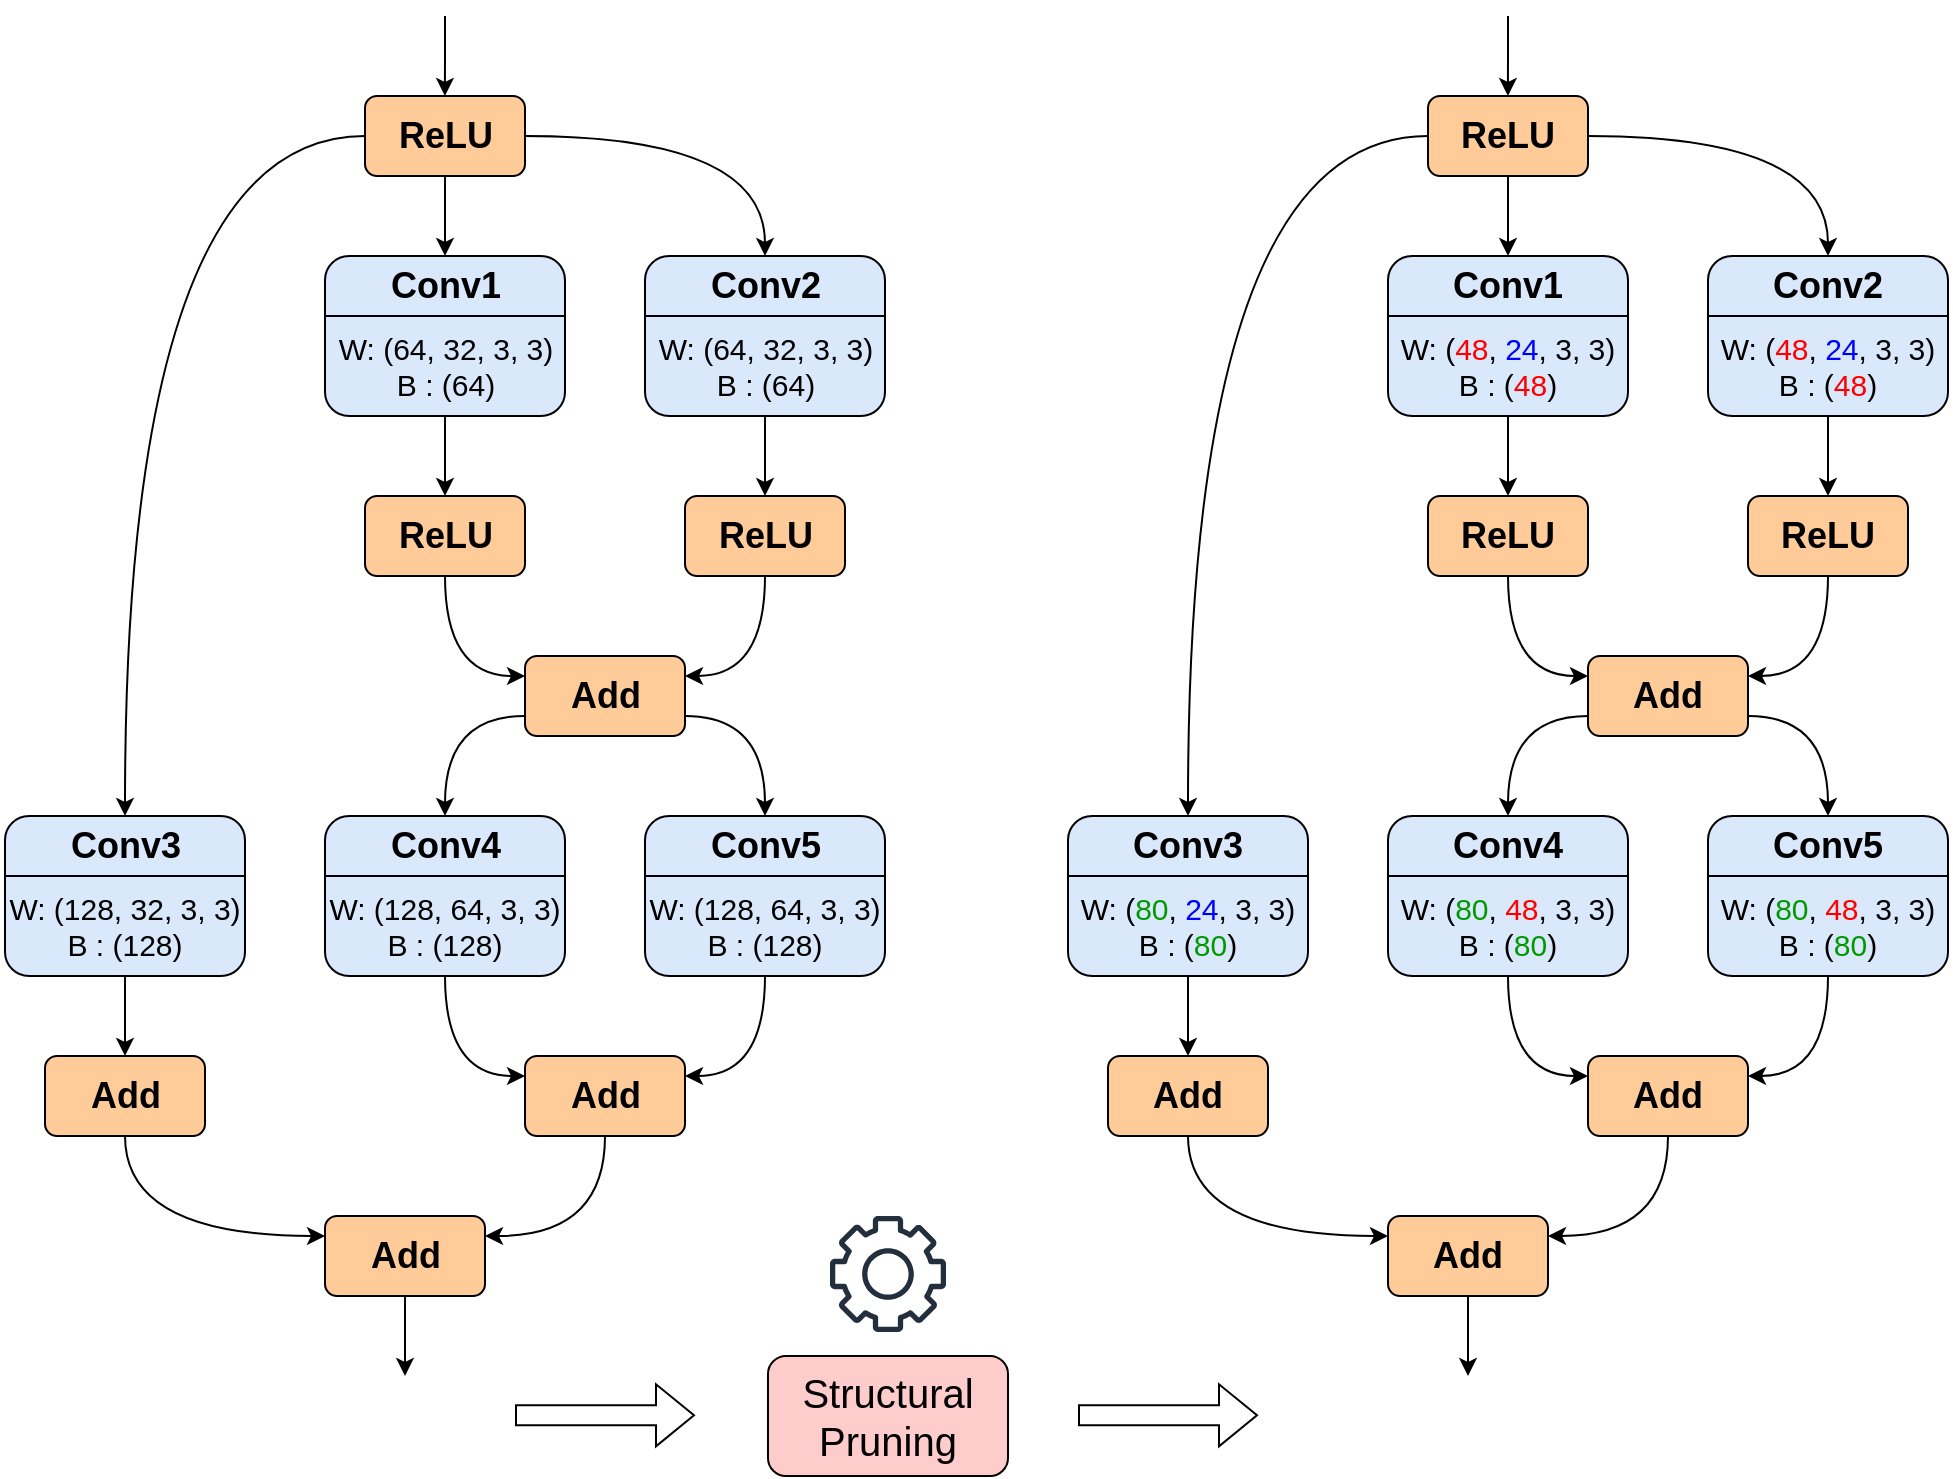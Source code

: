 <mxfile version="26.1.1">
  <diagram name="Trang-1" id="q7D1C00wIaDFVtjJNffa">
    <mxGraphModel dx="1489" dy="807" grid="1" gridSize="10" guides="1" tooltips="1" connect="1" arrows="1" fold="1" page="1" pageScale="1" pageWidth="850" pageHeight="1100" math="0" shadow="0">
      <root>
        <mxCell id="0" />
        <mxCell id="1" parent="0" />
        <mxCell id="fik9IuDUR1Fv5bedAydr-26" style="edgeStyle=orthogonalEdgeStyle;rounded=0;orthogonalLoop=1;jettySize=auto;html=1;" edge="1" parent="1" source="fik9IuDUR1Fv5bedAydr-1" target="fik9IuDUR1Fv5bedAydr-2">
          <mxGeometry relative="1" as="geometry" />
        </mxCell>
        <mxCell id="fik9IuDUR1Fv5bedAydr-27" style="edgeStyle=orthogonalEdgeStyle;rounded=0;orthogonalLoop=1;jettySize=auto;html=1;curved=1;" edge="1" parent="1" source="fik9IuDUR1Fv5bedAydr-1" target="fik9IuDUR1Fv5bedAydr-23">
          <mxGeometry relative="1" as="geometry" />
        </mxCell>
        <mxCell id="fik9IuDUR1Fv5bedAydr-62" style="edgeStyle=orthogonalEdgeStyle;rounded=0;orthogonalLoop=1;jettySize=auto;html=1;exitX=0;exitY=0.5;exitDx=0;exitDy=0;entryX=0.5;entryY=0;entryDx=0;entryDy=0;curved=1;" edge="1" parent="1" source="fik9IuDUR1Fv5bedAydr-1" target="fik9IuDUR1Fv5bedAydr-59">
          <mxGeometry relative="1" as="geometry" />
        </mxCell>
        <mxCell id="fik9IuDUR1Fv5bedAydr-1" value="&lt;b&gt;&lt;font style=&quot;font-size: 18px;&quot;&gt;ReLU&lt;/font&gt;&lt;/b&gt;" style="rounded=1;whiteSpace=wrap;html=1;fillColor=#ffcc99;strokeColor=default;" vertex="1" parent="1">
          <mxGeometry x="408.5" y="520" width="80" height="40" as="geometry" />
        </mxCell>
        <mxCell id="fik9IuDUR1Fv5bedAydr-42" style="edgeStyle=orthogonalEdgeStyle;rounded=0;orthogonalLoop=1;jettySize=auto;html=1;entryX=0.5;entryY=0;entryDx=0;entryDy=0;" edge="1" parent="1" source="fik9IuDUR1Fv5bedAydr-2" target="fik9IuDUR1Fv5bedAydr-38">
          <mxGeometry relative="1" as="geometry" />
        </mxCell>
        <mxCell id="fik9IuDUR1Fv5bedAydr-2" value="&lt;font style=&quot;font-size: 18px;&quot;&gt;&lt;b&gt;Conv1&lt;/b&gt;&lt;/font&gt;" style="rounded=1;whiteSpace=wrap;html=1;labelPosition=center;verticalLabelPosition=middle;align=center;verticalAlign=top;spacing=0;fillColor=#dae8fc;strokeColor=default;" vertex="1" parent="1">
          <mxGeometry x="388.5" y="600" width="120" height="80" as="geometry" />
        </mxCell>
        <mxCell id="fik9IuDUR1Fv5bedAydr-21" value="" style="endArrow=none;html=1;rounded=0;exitX=0;exitY=0.25;exitDx=0;exitDy=0;entryX=1;entryY=0.25;entryDx=0;entryDy=0;" edge="1" parent="1">
          <mxGeometry width="50" height="50" relative="1" as="geometry">
            <mxPoint x="388.5" y="630" as="sourcePoint" />
            <mxPoint x="508.5" y="630" as="targetPoint" />
          </mxGeometry>
        </mxCell>
        <mxCell id="fik9IuDUR1Fv5bedAydr-22" value="&lt;font&gt;W: (64, 32, 3, 3)&lt;/font&gt;&lt;div&gt;&lt;font&gt;B : (64)&lt;/font&gt;&lt;/div&gt;" style="text;html=1;align=center;verticalAlign=middle;whiteSpace=wrap;rounded=0;fontSize=15;" vertex="1" parent="1">
          <mxGeometry x="393.5" y="640" width="110" height="30" as="geometry" />
        </mxCell>
        <mxCell id="fik9IuDUR1Fv5bedAydr-41" style="edgeStyle=orthogonalEdgeStyle;rounded=0;orthogonalLoop=1;jettySize=auto;html=1;entryX=0.5;entryY=0;entryDx=0;entryDy=0;" edge="1" parent="1" source="fik9IuDUR1Fv5bedAydr-23" target="fik9IuDUR1Fv5bedAydr-40">
          <mxGeometry relative="1" as="geometry" />
        </mxCell>
        <mxCell id="fik9IuDUR1Fv5bedAydr-23" value="&lt;font style=&quot;font-size: 18px;&quot;&gt;&lt;b&gt;Conv2&lt;/b&gt;&lt;/font&gt;" style="rounded=1;whiteSpace=wrap;html=1;labelPosition=center;verticalLabelPosition=middle;align=center;verticalAlign=top;spacing=0;fillColor=#dae8fc;strokeColor=default;" vertex="1" parent="1">
          <mxGeometry x="548.5" y="600" width="120" height="80" as="geometry" />
        </mxCell>
        <mxCell id="fik9IuDUR1Fv5bedAydr-24" value="" style="endArrow=none;html=1;rounded=0;exitX=0;exitY=0.25;exitDx=0;exitDy=0;entryX=1;entryY=0.25;entryDx=0;entryDy=0;" edge="1" parent="1">
          <mxGeometry width="50" height="50" relative="1" as="geometry">
            <mxPoint x="548.5" y="630" as="sourcePoint" />
            <mxPoint x="668.5" y="630" as="targetPoint" />
          </mxGeometry>
        </mxCell>
        <mxCell id="fik9IuDUR1Fv5bedAydr-25" value="&lt;font&gt;W: (64, 32, 3, 3)&lt;/font&gt;&lt;div&gt;&lt;font&gt;B : (64)&lt;/font&gt;&lt;/div&gt;" style="text;html=1;align=center;verticalAlign=middle;whiteSpace=wrap;rounded=0;fontSize=15;" vertex="1" parent="1">
          <mxGeometry x="553.5" y="640" width="110" height="30" as="geometry" />
        </mxCell>
        <mxCell id="fik9IuDUR1Fv5bedAydr-65" style="edgeStyle=orthogonalEdgeStyle;rounded=0;orthogonalLoop=1;jettySize=auto;html=1;entryX=0;entryY=0.25;entryDx=0;entryDy=0;curved=1;" edge="1" parent="1" source="fik9IuDUR1Fv5bedAydr-28" target="fik9IuDUR1Fv5bedAydr-63">
          <mxGeometry relative="1" as="geometry" />
        </mxCell>
        <mxCell id="fik9IuDUR1Fv5bedAydr-28" value="&lt;font style=&quot;font-size: 18px;&quot;&gt;&lt;b&gt;Conv4&lt;/b&gt;&lt;/font&gt;" style="rounded=1;whiteSpace=wrap;html=1;labelPosition=center;verticalLabelPosition=middle;align=center;verticalAlign=top;spacing=0;fillColor=#dae8fc;strokeColor=default;" vertex="1" parent="1">
          <mxGeometry x="388.5" y="880" width="120" height="80" as="geometry" />
        </mxCell>
        <mxCell id="fik9IuDUR1Fv5bedAydr-29" value="" style="endArrow=none;html=1;rounded=0;exitX=0;exitY=0.25;exitDx=0;exitDy=0;entryX=1;entryY=0.25;entryDx=0;entryDy=0;" edge="1" parent="1">
          <mxGeometry width="50" height="50" relative="1" as="geometry">
            <mxPoint x="388.5" y="910" as="sourcePoint" />
            <mxPoint x="508.5" y="910" as="targetPoint" />
          </mxGeometry>
        </mxCell>
        <mxCell id="fik9IuDUR1Fv5bedAydr-30" value="&lt;font&gt;W: (128, 64, 3, 3)&lt;/font&gt;&lt;div&gt;&lt;font&gt;B : (128)&lt;/font&gt;&lt;/div&gt;" style="text;html=1;align=center;verticalAlign=middle;whiteSpace=wrap;rounded=0;fontSize=15;" vertex="1" parent="1">
          <mxGeometry x="386" y="920" width="125" height="30" as="geometry" />
        </mxCell>
        <mxCell id="fik9IuDUR1Fv5bedAydr-64" style="edgeStyle=orthogonalEdgeStyle;rounded=0;orthogonalLoop=1;jettySize=auto;html=1;exitX=0.5;exitY=1;exitDx=0;exitDy=0;entryX=1;entryY=0.25;entryDx=0;entryDy=0;curved=1;" edge="1" parent="1" source="fik9IuDUR1Fv5bedAydr-31" target="fik9IuDUR1Fv5bedAydr-63">
          <mxGeometry relative="1" as="geometry" />
        </mxCell>
        <mxCell id="fik9IuDUR1Fv5bedAydr-31" value="&lt;font style=&quot;font-size: 18px;&quot;&gt;&lt;b&gt;Conv5&lt;/b&gt;&lt;/font&gt;" style="rounded=1;whiteSpace=wrap;html=1;labelPosition=center;verticalLabelPosition=middle;align=center;verticalAlign=top;spacing=0;fillColor=#dae8fc;strokeColor=default;" vertex="1" parent="1">
          <mxGeometry x="548.5" y="880" width="120" height="80" as="geometry" />
        </mxCell>
        <mxCell id="fik9IuDUR1Fv5bedAydr-32" value="" style="endArrow=none;html=1;rounded=0;exitX=0;exitY=0.25;exitDx=0;exitDy=0;entryX=1;entryY=0.25;entryDx=0;entryDy=0;" edge="1" parent="1">
          <mxGeometry width="50" height="50" relative="1" as="geometry">
            <mxPoint x="548.5" y="910" as="sourcePoint" />
            <mxPoint x="668.5" y="910" as="targetPoint" />
          </mxGeometry>
        </mxCell>
        <mxCell id="fik9IuDUR1Fv5bedAydr-33" value="&lt;font&gt;W: (128, 64, 3, 3)&lt;/font&gt;&lt;div&gt;&lt;font&gt;B : (128)&lt;/font&gt;&lt;/div&gt;" style="text;html=1;align=center;verticalAlign=middle;whiteSpace=wrap;rounded=0;fontSize=15;" vertex="1" parent="1">
          <mxGeometry x="546" y="920" width="125" height="30" as="geometry" />
        </mxCell>
        <mxCell id="fik9IuDUR1Fv5bedAydr-53" style="rounded=0;orthogonalLoop=1;jettySize=auto;html=1;entryX=0;entryY=0.25;entryDx=0;entryDy=0;edgeStyle=orthogonalEdgeStyle;curved=1;" edge="1" parent="1" source="fik9IuDUR1Fv5bedAydr-38" target="fik9IuDUR1Fv5bedAydr-43">
          <mxGeometry relative="1" as="geometry">
            <Array as="points">
              <mxPoint x="448.5" y="810" />
            </Array>
          </mxGeometry>
        </mxCell>
        <mxCell id="fik9IuDUR1Fv5bedAydr-38" value="&lt;b&gt;&lt;font style=&quot;font-size: 18px;&quot;&gt;ReLU&lt;/font&gt;&lt;/b&gt;" style="rounded=1;whiteSpace=wrap;html=1;fillColor=#ffcc99;strokeColor=default;" vertex="1" parent="1">
          <mxGeometry x="408.5" y="720" width="80" height="40" as="geometry" />
        </mxCell>
        <mxCell id="fik9IuDUR1Fv5bedAydr-54" style="edgeStyle=orthogonalEdgeStyle;rounded=0;orthogonalLoop=1;jettySize=auto;html=1;entryX=1;entryY=0.25;entryDx=0;entryDy=0;curved=1;" edge="1" parent="1" source="fik9IuDUR1Fv5bedAydr-40" target="fik9IuDUR1Fv5bedAydr-43">
          <mxGeometry relative="1" as="geometry">
            <Array as="points">
              <mxPoint x="608.5" y="810" />
            </Array>
          </mxGeometry>
        </mxCell>
        <mxCell id="fik9IuDUR1Fv5bedAydr-40" value="&lt;b&gt;&lt;font style=&quot;font-size: 18px;&quot;&gt;ReLU&lt;/font&gt;&lt;/b&gt;" style="rounded=1;whiteSpace=wrap;html=1;fillColor=#ffcc99;strokeColor=default;" vertex="1" parent="1">
          <mxGeometry x="568.5" y="720" width="80" height="40" as="geometry" />
        </mxCell>
        <mxCell id="fik9IuDUR1Fv5bedAydr-51" style="edgeStyle=orthogonalEdgeStyle;rounded=0;orthogonalLoop=1;jettySize=auto;html=1;exitX=1;exitY=0.75;exitDx=0;exitDy=0;entryX=0.5;entryY=0;entryDx=0;entryDy=0;curved=1;" edge="1" parent="1" source="fik9IuDUR1Fv5bedAydr-43" target="fik9IuDUR1Fv5bedAydr-31">
          <mxGeometry relative="1" as="geometry" />
        </mxCell>
        <mxCell id="fik9IuDUR1Fv5bedAydr-52" style="edgeStyle=orthogonalEdgeStyle;rounded=0;orthogonalLoop=1;jettySize=auto;html=1;exitX=0;exitY=0.75;exitDx=0;exitDy=0;entryX=0.5;entryY=0;entryDx=0;entryDy=0;curved=1;" edge="1" parent="1" source="fik9IuDUR1Fv5bedAydr-43" target="fik9IuDUR1Fv5bedAydr-28">
          <mxGeometry relative="1" as="geometry" />
        </mxCell>
        <mxCell id="fik9IuDUR1Fv5bedAydr-43" value="&lt;b&gt;&lt;font style=&quot;font-size: 18px;&quot;&gt;Add&lt;/font&gt;&lt;/b&gt;" style="rounded=1;whiteSpace=wrap;html=1;fillColor=#ffcc99;strokeColor=default;" vertex="1" parent="1">
          <mxGeometry x="488.5" y="800" width="80" height="40" as="geometry" />
        </mxCell>
        <mxCell id="fik9IuDUR1Fv5bedAydr-70" style="edgeStyle=orthogonalEdgeStyle;rounded=0;orthogonalLoop=1;jettySize=auto;html=1;exitX=0.5;exitY=1;exitDx=0;exitDy=0;entryX=0;entryY=0.25;entryDx=0;entryDy=0;curved=1;" edge="1" parent="1" source="fik9IuDUR1Fv5bedAydr-72" target="fik9IuDUR1Fv5bedAydr-66">
          <mxGeometry relative="1" as="geometry" />
        </mxCell>
        <mxCell id="fik9IuDUR1Fv5bedAydr-73" style="edgeStyle=orthogonalEdgeStyle;rounded=0;orthogonalLoop=1;jettySize=auto;html=1;entryX=0.5;entryY=0;entryDx=0;entryDy=0;" edge="1" parent="1" source="fik9IuDUR1Fv5bedAydr-59" target="fik9IuDUR1Fv5bedAydr-72">
          <mxGeometry relative="1" as="geometry" />
        </mxCell>
        <mxCell id="fik9IuDUR1Fv5bedAydr-59" value="&lt;font style=&quot;font-size: 18px;&quot;&gt;&lt;b&gt;Conv3&lt;/b&gt;&lt;/font&gt;" style="rounded=1;whiteSpace=wrap;html=1;labelPosition=center;verticalLabelPosition=middle;align=center;verticalAlign=top;spacing=0;fillColor=#dae8fc;strokeColor=default;" vertex="1" parent="1">
          <mxGeometry x="228.5" y="880" width="120" height="80" as="geometry" />
        </mxCell>
        <mxCell id="fik9IuDUR1Fv5bedAydr-60" value="" style="endArrow=none;html=1;rounded=0;exitX=0;exitY=0.25;exitDx=0;exitDy=0;entryX=1;entryY=0.25;entryDx=0;entryDy=0;" edge="1" parent="1">
          <mxGeometry width="50" height="50" relative="1" as="geometry">
            <mxPoint x="228.5" y="910" as="sourcePoint" />
            <mxPoint x="348.5" y="910" as="targetPoint" />
          </mxGeometry>
        </mxCell>
        <mxCell id="fik9IuDUR1Fv5bedAydr-61" value="&lt;font&gt;W: (128, 32, 3, 3)&lt;/font&gt;&lt;div&gt;&lt;font&gt;B : (128)&lt;/font&gt;&lt;/div&gt;" style="text;html=1;align=center;verticalAlign=middle;whiteSpace=wrap;rounded=0;fontSize=15;" vertex="1" parent="1">
          <mxGeometry x="226" y="920" width="125" height="30" as="geometry" />
        </mxCell>
        <mxCell id="fik9IuDUR1Fv5bedAydr-67" style="edgeStyle=orthogonalEdgeStyle;rounded=0;orthogonalLoop=1;jettySize=auto;html=1;entryX=1;entryY=0.25;entryDx=0;entryDy=0;curved=1;exitX=0.5;exitY=1;exitDx=0;exitDy=0;" edge="1" parent="1" source="fik9IuDUR1Fv5bedAydr-63" target="fik9IuDUR1Fv5bedAydr-66">
          <mxGeometry relative="1" as="geometry" />
        </mxCell>
        <mxCell id="fik9IuDUR1Fv5bedAydr-63" value="&lt;b&gt;&lt;font style=&quot;font-size: 18px;&quot;&gt;Add&lt;/font&gt;&lt;/b&gt;" style="rounded=1;whiteSpace=wrap;html=1;fillColor=#ffcc99;strokeColor=default;" vertex="1" parent="1">
          <mxGeometry x="488.5" y="1000" width="80" height="40" as="geometry" />
        </mxCell>
        <mxCell id="fik9IuDUR1Fv5bedAydr-71" style="edgeStyle=orthogonalEdgeStyle;rounded=0;orthogonalLoop=1;jettySize=auto;html=1;" edge="1" parent="1" source="fik9IuDUR1Fv5bedAydr-66">
          <mxGeometry relative="1" as="geometry">
            <mxPoint x="428.5" y="1160" as="targetPoint" />
          </mxGeometry>
        </mxCell>
        <mxCell id="fik9IuDUR1Fv5bedAydr-66" value="&lt;b&gt;&lt;font style=&quot;font-size: 18px;&quot;&gt;Add&lt;/font&gt;&lt;/b&gt;" style="rounded=1;whiteSpace=wrap;html=1;fillColor=#ffcc99;strokeColor=default;" vertex="1" parent="1">
          <mxGeometry x="388.5" y="1080" width="80" height="40" as="geometry" />
        </mxCell>
        <mxCell id="fik9IuDUR1Fv5bedAydr-68" style="edgeStyle=orthogonalEdgeStyle;rounded=0;orthogonalLoop=1;jettySize=auto;html=1;" edge="1" parent="1">
          <mxGeometry relative="1" as="geometry">
            <mxPoint x="448.5" y="480" as="sourcePoint" />
            <mxPoint x="448.45" y="520" as="targetPoint" />
            <Array as="points">
              <mxPoint x="448.45" y="500" />
            </Array>
          </mxGeometry>
        </mxCell>
        <mxCell id="fik9IuDUR1Fv5bedAydr-72" value="&lt;b&gt;&lt;font style=&quot;font-size: 18px;&quot;&gt;Add&lt;/font&gt;&lt;/b&gt;" style="rounded=1;whiteSpace=wrap;html=1;fillColor=#ffcc99;strokeColor=default;" vertex="1" parent="1">
          <mxGeometry x="248.5" y="1000" width="80" height="40" as="geometry" />
        </mxCell>
        <mxCell id="fik9IuDUR1Fv5bedAydr-74" style="edgeStyle=orthogonalEdgeStyle;rounded=0;orthogonalLoop=1;jettySize=auto;html=1;" edge="1" parent="1" source="fik9IuDUR1Fv5bedAydr-77" target="fik9IuDUR1Fv5bedAydr-79">
          <mxGeometry relative="1" as="geometry" />
        </mxCell>
        <mxCell id="fik9IuDUR1Fv5bedAydr-75" style="edgeStyle=orthogonalEdgeStyle;rounded=0;orthogonalLoop=1;jettySize=auto;html=1;curved=1;" edge="1" parent="1" source="fik9IuDUR1Fv5bedAydr-77" target="fik9IuDUR1Fv5bedAydr-83">
          <mxGeometry relative="1" as="geometry" />
        </mxCell>
        <mxCell id="fik9IuDUR1Fv5bedAydr-76" style="edgeStyle=orthogonalEdgeStyle;rounded=0;orthogonalLoop=1;jettySize=auto;html=1;exitX=0;exitY=0.5;exitDx=0;exitDy=0;entryX=0.5;entryY=0;entryDx=0;entryDy=0;curved=1;" edge="1" parent="1" source="fik9IuDUR1Fv5bedAydr-77" target="fik9IuDUR1Fv5bedAydr-103">
          <mxGeometry relative="1" as="geometry" />
        </mxCell>
        <mxCell id="fik9IuDUR1Fv5bedAydr-77" value="&lt;b&gt;&lt;font style=&quot;font-size: 18px;&quot;&gt;ReLU&lt;/font&gt;&lt;/b&gt;" style="rounded=1;whiteSpace=wrap;html=1;fillColor=#ffcc99;strokeColor=default;" vertex="1" parent="1">
          <mxGeometry x="940" y="520" width="80" height="40" as="geometry" />
        </mxCell>
        <mxCell id="fik9IuDUR1Fv5bedAydr-78" style="edgeStyle=orthogonalEdgeStyle;rounded=0;orthogonalLoop=1;jettySize=auto;html=1;entryX=0.5;entryY=0;entryDx=0;entryDy=0;" edge="1" parent="1" source="fik9IuDUR1Fv5bedAydr-79" target="fik9IuDUR1Fv5bedAydr-95">
          <mxGeometry relative="1" as="geometry" />
        </mxCell>
        <mxCell id="fik9IuDUR1Fv5bedAydr-79" value="&lt;font style=&quot;font-size: 18px;&quot;&gt;&lt;b&gt;Conv1&lt;/b&gt;&lt;/font&gt;" style="rounded=1;whiteSpace=wrap;html=1;labelPosition=center;verticalLabelPosition=middle;align=center;verticalAlign=top;spacing=0;fillColor=#dae8fc;strokeColor=default;" vertex="1" parent="1">
          <mxGeometry x="920" y="600" width="120" height="80" as="geometry" />
        </mxCell>
        <mxCell id="fik9IuDUR1Fv5bedAydr-80" value="" style="endArrow=none;html=1;rounded=0;exitX=0;exitY=0.25;exitDx=0;exitDy=0;entryX=1;entryY=0.25;entryDx=0;entryDy=0;" edge="1" parent="1">
          <mxGeometry width="50" height="50" relative="1" as="geometry">
            <mxPoint x="920" y="630" as="sourcePoint" />
            <mxPoint x="1040" y="630" as="targetPoint" />
          </mxGeometry>
        </mxCell>
        <mxCell id="fik9IuDUR1Fv5bedAydr-81" value="&lt;font&gt;W: (&lt;font style=&quot;color: light-dark(rgb(255, 0, 0), rgb(237, 237, 237));&quot;&gt;48&lt;/font&gt;, &lt;font style=&quot;color: light-dark(rgb(0, 0, 255), rgb(237, 237, 237));&quot;&gt;24&lt;/font&gt;, 3, 3)&lt;/font&gt;&lt;div&gt;&lt;font&gt;B : (&lt;font style=&quot;color: rgb(255, 0, 0);&quot;&gt;48&lt;/font&gt;)&lt;/font&gt;&lt;/div&gt;" style="text;html=1;align=center;verticalAlign=middle;whiteSpace=wrap;rounded=0;fontSize=15;" vertex="1" parent="1">
          <mxGeometry x="925" y="640" width="110" height="30" as="geometry" />
        </mxCell>
        <mxCell id="fik9IuDUR1Fv5bedAydr-82" style="edgeStyle=orthogonalEdgeStyle;rounded=0;orthogonalLoop=1;jettySize=auto;html=1;entryX=0.5;entryY=0;entryDx=0;entryDy=0;" edge="1" parent="1" source="fik9IuDUR1Fv5bedAydr-83" target="fik9IuDUR1Fv5bedAydr-97">
          <mxGeometry relative="1" as="geometry" />
        </mxCell>
        <mxCell id="fik9IuDUR1Fv5bedAydr-83" value="&lt;font style=&quot;font-size: 18px;&quot;&gt;&lt;b&gt;Conv2&lt;/b&gt;&lt;/font&gt;" style="rounded=1;whiteSpace=wrap;html=1;labelPosition=center;verticalLabelPosition=middle;align=center;verticalAlign=top;spacing=0;fillColor=#dae8fc;strokeColor=default;" vertex="1" parent="1">
          <mxGeometry x="1080" y="600" width="120" height="80" as="geometry" />
        </mxCell>
        <mxCell id="fik9IuDUR1Fv5bedAydr-84" value="" style="endArrow=none;html=1;rounded=0;exitX=0;exitY=0.25;exitDx=0;exitDy=0;entryX=1;entryY=0.25;entryDx=0;entryDy=0;" edge="1" parent="1">
          <mxGeometry width="50" height="50" relative="1" as="geometry">
            <mxPoint x="1080" y="630" as="sourcePoint" />
            <mxPoint x="1200" y="630" as="targetPoint" />
          </mxGeometry>
        </mxCell>
        <mxCell id="fik9IuDUR1Fv5bedAydr-85" value="&lt;font&gt;W: (&lt;font style=&quot;color: light-dark(rgb(255, 0, 0), rgb(237, 237, 237));&quot;&gt;48&lt;/font&gt;, &lt;font style=&quot;color: light-dark(rgb(0, 0, 255), rgb(237, 237, 237));&quot;&gt;24&lt;/font&gt;, 3, 3)&lt;/font&gt;&lt;div&gt;&lt;font&gt;B : (&lt;font style=&quot;color: rgb(255, 0, 0);&quot;&gt;48&lt;/font&gt;)&lt;/font&gt;&lt;/div&gt;" style="text;html=1;align=center;verticalAlign=middle;whiteSpace=wrap;rounded=0;fontSize=15;" vertex="1" parent="1">
          <mxGeometry x="1085" y="640" width="110" height="30" as="geometry" />
        </mxCell>
        <mxCell id="fik9IuDUR1Fv5bedAydr-86" style="edgeStyle=orthogonalEdgeStyle;rounded=0;orthogonalLoop=1;jettySize=auto;html=1;entryX=0;entryY=0.25;entryDx=0;entryDy=0;curved=1;" edge="1" parent="1" source="fik9IuDUR1Fv5bedAydr-87" target="fik9IuDUR1Fv5bedAydr-107">
          <mxGeometry relative="1" as="geometry" />
        </mxCell>
        <mxCell id="fik9IuDUR1Fv5bedAydr-87" value="&lt;font style=&quot;font-size: 18px;&quot;&gt;&lt;b&gt;Conv4&lt;/b&gt;&lt;/font&gt;" style="rounded=1;whiteSpace=wrap;html=1;labelPosition=center;verticalLabelPosition=middle;align=center;verticalAlign=top;spacing=0;fillColor=#dae8fc;strokeColor=default;" vertex="1" parent="1">
          <mxGeometry x="920" y="880" width="120" height="80" as="geometry" />
        </mxCell>
        <mxCell id="fik9IuDUR1Fv5bedAydr-88" value="" style="endArrow=none;html=1;rounded=0;exitX=0;exitY=0.25;exitDx=0;exitDy=0;entryX=1;entryY=0.25;entryDx=0;entryDy=0;" edge="1" parent="1">
          <mxGeometry width="50" height="50" relative="1" as="geometry">
            <mxPoint x="920" y="910" as="sourcePoint" />
            <mxPoint x="1040" y="910" as="targetPoint" />
          </mxGeometry>
        </mxCell>
        <mxCell id="fik9IuDUR1Fv5bedAydr-89" value="&lt;font style=&quot;font-size: 15px;&quot;&gt;W: (&lt;font style=&quot;color: light-dark(rgb(0, 153, 0), rgb(237, 237, 237));&quot;&gt;80&lt;/font&gt;, &lt;font style=&quot;color: rgb(255, 0, 0);&quot;&gt;48&lt;/font&gt;, 3, 3)&lt;/font&gt;&lt;div&gt;&lt;font style=&quot;font-size: 15px;&quot;&gt;B : (&lt;font style=&quot;color: rgb(0, 153, 0);&quot;&gt;80&lt;/font&gt;)&lt;/font&gt;&lt;/div&gt;" style="text;html=1;align=center;verticalAlign=middle;whiteSpace=wrap;rounded=0;fontSize=14;" vertex="1" parent="1">
          <mxGeometry x="920" y="920" width="120" height="30" as="geometry" />
        </mxCell>
        <mxCell id="fik9IuDUR1Fv5bedAydr-90" style="edgeStyle=orthogonalEdgeStyle;rounded=0;orthogonalLoop=1;jettySize=auto;html=1;exitX=0.5;exitY=1;exitDx=0;exitDy=0;entryX=1;entryY=0.25;entryDx=0;entryDy=0;curved=1;" edge="1" parent="1" source="fik9IuDUR1Fv5bedAydr-91" target="fik9IuDUR1Fv5bedAydr-107">
          <mxGeometry relative="1" as="geometry" />
        </mxCell>
        <mxCell id="fik9IuDUR1Fv5bedAydr-91" value="&lt;font style=&quot;font-size: 18px;&quot;&gt;&lt;b&gt;Conv5&lt;/b&gt;&lt;/font&gt;" style="rounded=1;whiteSpace=wrap;html=1;labelPosition=center;verticalLabelPosition=middle;align=center;verticalAlign=top;spacing=0;fillColor=#dae8fc;strokeColor=default;" vertex="1" parent="1">
          <mxGeometry x="1080" y="880" width="120" height="80" as="geometry" />
        </mxCell>
        <mxCell id="fik9IuDUR1Fv5bedAydr-92" value="" style="endArrow=none;html=1;rounded=0;exitX=0;exitY=0.25;exitDx=0;exitDy=0;entryX=1;entryY=0.25;entryDx=0;entryDy=0;" edge="1" parent="1">
          <mxGeometry width="50" height="50" relative="1" as="geometry">
            <mxPoint x="1080" y="910" as="sourcePoint" />
            <mxPoint x="1200" y="910" as="targetPoint" />
          </mxGeometry>
        </mxCell>
        <mxCell id="fik9IuDUR1Fv5bedAydr-93" value="&lt;font style=&quot;font-size: 15px;&quot;&gt;W: (&lt;font style=&quot;color: rgb(0, 153, 0);&quot;&gt;80&lt;/font&gt;, &lt;font style=&quot;color: rgb(255, 0, 0);&quot;&gt;48&lt;/font&gt;, 3, 3)&lt;/font&gt;&lt;div&gt;&lt;font style=&quot;font-size: 15px;&quot;&gt;B : (&lt;font style=&quot;color: rgb(0, 153, 0);&quot;&gt;80&lt;/font&gt;)&lt;/font&gt;&lt;/div&gt;" style="text;html=1;align=center;verticalAlign=middle;whiteSpace=wrap;rounded=0;fontSize=14;" vertex="1" parent="1">
          <mxGeometry x="1080" y="920" width="120" height="30" as="geometry" />
        </mxCell>
        <mxCell id="fik9IuDUR1Fv5bedAydr-94" style="rounded=0;orthogonalLoop=1;jettySize=auto;html=1;entryX=0;entryY=0.25;entryDx=0;entryDy=0;edgeStyle=orthogonalEdgeStyle;curved=1;" edge="1" parent="1" source="fik9IuDUR1Fv5bedAydr-95" target="fik9IuDUR1Fv5bedAydr-100">
          <mxGeometry relative="1" as="geometry">
            <Array as="points">
              <mxPoint x="980" y="810" />
            </Array>
          </mxGeometry>
        </mxCell>
        <mxCell id="fik9IuDUR1Fv5bedAydr-95" value="&lt;b&gt;&lt;font style=&quot;font-size: 18px;&quot;&gt;ReLU&lt;/font&gt;&lt;/b&gt;" style="rounded=1;whiteSpace=wrap;html=1;fillColor=#ffcc99;strokeColor=default;" vertex="1" parent="1">
          <mxGeometry x="940" y="720" width="80" height="40" as="geometry" />
        </mxCell>
        <mxCell id="fik9IuDUR1Fv5bedAydr-96" style="edgeStyle=orthogonalEdgeStyle;rounded=0;orthogonalLoop=1;jettySize=auto;html=1;entryX=1;entryY=0.25;entryDx=0;entryDy=0;curved=1;" edge="1" parent="1" source="fik9IuDUR1Fv5bedAydr-97" target="fik9IuDUR1Fv5bedAydr-100">
          <mxGeometry relative="1" as="geometry">
            <Array as="points">
              <mxPoint x="1140" y="810" />
            </Array>
          </mxGeometry>
        </mxCell>
        <mxCell id="fik9IuDUR1Fv5bedAydr-97" value="&lt;b&gt;&lt;font style=&quot;font-size: 18px;&quot;&gt;ReLU&lt;/font&gt;&lt;/b&gt;" style="rounded=1;whiteSpace=wrap;html=1;fillColor=#ffcc99;strokeColor=default;" vertex="1" parent="1">
          <mxGeometry x="1100" y="720" width="80" height="40" as="geometry" />
        </mxCell>
        <mxCell id="fik9IuDUR1Fv5bedAydr-98" style="edgeStyle=orthogonalEdgeStyle;rounded=0;orthogonalLoop=1;jettySize=auto;html=1;exitX=1;exitY=0.75;exitDx=0;exitDy=0;entryX=0.5;entryY=0;entryDx=0;entryDy=0;curved=1;" edge="1" parent="1" source="fik9IuDUR1Fv5bedAydr-100" target="fik9IuDUR1Fv5bedAydr-91">
          <mxGeometry relative="1" as="geometry" />
        </mxCell>
        <mxCell id="fik9IuDUR1Fv5bedAydr-99" style="edgeStyle=orthogonalEdgeStyle;rounded=0;orthogonalLoop=1;jettySize=auto;html=1;exitX=0;exitY=0.75;exitDx=0;exitDy=0;entryX=0.5;entryY=0;entryDx=0;entryDy=0;curved=1;" edge="1" parent="1" source="fik9IuDUR1Fv5bedAydr-100" target="fik9IuDUR1Fv5bedAydr-87">
          <mxGeometry relative="1" as="geometry" />
        </mxCell>
        <mxCell id="fik9IuDUR1Fv5bedAydr-100" value="&lt;b&gt;&lt;font style=&quot;font-size: 18px;&quot;&gt;Add&lt;/font&gt;&lt;/b&gt;" style="rounded=1;whiteSpace=wrap;html=1;fillColor=#ffcc99;strokeColor=default;" vertex="1" parent="1">
          <mxGeometry x="1020" y="800" width="80" height="40" as="geometry" />
        </mxCell>
        <mxCell id="fik9IuDUR1Fv5bedAydr-101" style="edgeStyle=orthogonalEdgeStyle;rounded=0;orthogonalLoop=1;jettySize=auto;html=1;exitX=0.5;exitY=1;exitDx=0;exitDy=0;entryX=0;entryY=0.25;entryDx=0;entryDy=0;curved=1;" edge="1" parent="1" source="fik9IuDUR1Fv5bedAydr-111" target="fik9IuDUR1Fv5bedAydr-109">
          <mxGeometry relative="1" as="geometry" />
        </mxCell>
        <mxCell id="fik9IuDUR1Fv5bedAydr-102" style="edgeStyle=orthogonalEdgeStyle;rounded=0;orthogonalLoop=1;jettySize=auto;html=1;entryX=0.5;entryY=0;entryDx=0;entryDy=0;" edge="1" parent="1" source="fik9IuDUR1Fv5bedAydr-103" target="fik9IuDUR1Fv5bedAydr-111">
          <mxGeometry relative="1" as="geometry" />
        </mxCell>
        <mxCell id="fik9IuDUR1Fv5bedAydr-103" value="&lt;font style=&quot;font-size: 18px;&quot;&gt;&lt;b&gt;Conv3&lt;/b&gt;&lt;/font&gt;" style="rounded=1;whiteSpace=wrap;html=1;labelPosition=center;verticalLabelPosition=middle;align=center;verticalAlign=top;spacing=0;fillColor=#dae8fc;strokeColor=default;" vertex="1" parent="1">
          <mxGeometry x="760" y="880" width="120" height="80" as="geometry" />
        </mxCell>
        <mxCell id="fik9IuDUR1Fv5bedAydr-104" value="" style="endArrow=none;html=1;rounded=0;exitX=0;exitY=0.25;exitDx=0;exitDy=0;entryX=1;entryY=0.25;entryDx=0;entryDy=0;" edge="1" parent="1">
          <mxGeometry width="50" height="50" relative="1" as="geometry">
            <mxPoint x="760" y="910" as="sourcePoint" />
            <mxPoint x="880" y="910" as="targetPoint" />
          </mxGeometry>
        </mxCell>
        <mxCell id="fik9IuDUR1Fv5bedAydr-105" value="&lt;font style=&quot;font-size: 15px;&quot;&gt;W: (&lt;font style=&quot;color: rgb(0, 153, 0);&quot;&gt;80&lt;/font&gt;, &lt;font style=&quot;color: rgb(0, 0, 255);&quot;&gt;24&lt;/font&gt;, 3, 3)&lt;/font&gt;&lt;div&gt;&lt;font style=&quot;font-size: 15px;&quot;&gt;B : (&lt;font style=&quot;color: rgb(0, 153, 0);&quot;&gt;80&lt;/font&gt;)&lt;/font&gt;&lt;/div&gt;" style="text;html=1;align=center;verticalAlign=middle;whiteSpace=wrap;rounded=0;fontSize=14;" vertex="1" parent="1">
          <mxGeometry x="765" y="920" width="110" height="30" as="geometry" />
        </mxCell>
        <mxCell id="fik9IuDUR1Fv5bedAydr-106" style="edgeStyle=orthogonalEdgeStyle;rounded=0;orthogonalLoop=1;jettySize=auto;html=1;entryX=1;entryY=0.25;entryDx=0;entryDy=0;curved=1;exitX=0.5;exitY=1;exitDx=0;exitDy=0;" edge="1" parent="1" source="fik9IuDUR1Fv5bedAydr-107" target="fik9IuDUR1Fv5bedAydr-109">
          <mxGeometry relative="1" as="geometry" />
        </mxCell>
        <mxCell id="fik9IuDUR1Fv5bedAydr-107" value="&lt;b&gt;&lt;font style=&quot;font-size: 18px;&quot;&gt;Add&lt;/font&gt;&lt;/b&gt;" style="rounded=1;whiteSpace=wrap;html=1;fillColor=#ffcc99;strokeColor=default;" vertex="1" parent="1">
          <mxGeometry x="1020" y="1000" width="80" height="40" as="geometry" />
        </mxCell>
        <mxCell id="fik9IuDUR1Fv5bedAydr-108" style="edgeStyle=orthogonalEdgeStyle;rounded=0;orthogonalLoop=1;jettySize=auto;html=1;" edge="1" parent="1" source="fik9IuDUR1Fv5bedAydr-109">
          <mxGeometry relative="1" as="geometry">
            <mxPoint x="960" y="1160" as="targetPoint" />
          </mxGeometry>
        </mxCell>
        <mxCell id="fik9IuDUR1Fv5bedAydr-109" value="&lt;b&gt;&lt;font style=&quot;font-size: 18px;&quot;&gt;Add&lt;/font&gt;&lt;/b&gt;" style="rounded=1;whiteSpace=wrap;html=1;fillColor=#ffcc99;strokeColor=default;" vertex="1" parent="1">
          <mxGeometry x="920" y="1080" width="80" height="40" as="geometry" />
        </mxCell>
        <mxCell id="fik9IuDUR1Fv5bedAydr-110" style="edgeStyle=orthogonalEdgeStyle;rounded=0;orthogonalLoop=1;jettySize=auto;html=1;" edge="1" parent="1">
          <mxGeometry relative="1" as="geometry">
            <mxPoint x="980" y="480" as="sourcePoint" />
            <mxPoint x="979.95" y="520" as="targetPoint" />
            <Array as="points">
              <mxPoint x="979.95" y="500" />
            </Array>
          </mxGeometry>
        </mxCell>
        <mxCell id="fik9IuDUR1Fv5bedAydr-111" value="&lt;b&gt;&lt;font style=&quot;font-size: 18px;&quot;&gt;Add&lt;/font&gt;&lt;/b&gt;" style="rounded=1;whiteSpace=wrap;html=1;fillColor=#ffcc99;strokeColor=default;" vertex="1" parent="1">
          <mxGeometry x="780" y="1000" width="80" height="40" as="geometry" />
        </mxCell>
        <mxCell id="fik9IuDUR1Fv5bedAydr-112" style="edgeStyle=orthogonalEdgeStyle;rounded=0;orthogonalLoop=1;jettySize=auto;html=1;exitX=0.5;exitY=1;exitDx=0;exitDy=0;" edge="1" parent="1" source="fik9IuDUR1Fv5bedAydr-105" target="fik9IuDUR1Fv5bedAydr-105">
          <mxGeometry relative="1" as="geometry" />
        </mxCell>
        <mxCell id="fik9IuDUR1Fv5bedAydr-113" value="&lt;font style=&quot;font-size: 20px;&quot;&gt;Structural Pruning&lt;/font&gt;" style="rounded=1;whiteSpace=wrap;html=1;align=center;fillColor=#ffcccc;strokeColor=default;" vertex="1" parent="1">
          <mxGeometry x="610" y="1150" width="120" height="60" as="geometry" />
        </mxCell>
        <mxCell id="fik9IuDUR1Fv5bedAydr-114" value="" style="sketch=0;outlineConnect=0;fontColor=#232F3E;gradientColor=none;fillColor=#232F3D;strokeColor=none;dashed=0;verticalLabelPosition=bottom;verticalAlign=top;align=center;html=1;fontSize=12;fontStyle=0;aspect=fixed;pointerEvents=1;shape=mxgraph.aws4.gear;" vertex="1" parent="1">
          <mxGeometry x="641" y="1080" width="58" height="58" as="geometry" />
        </mxCell>
        <mxCell id="fik9IuDUR1Fv5bedAydr-119" value="" style="shape=flexArrow;endArrow=classic;html=1;rounded=0;" edge="1" parent="1">
          <mxGeometry width="50" height="50" relative="1" as="geometry">
            <mxPoint x="483.5" y="1179.66" as="sourcePoint" />
            <mxPoint x="573.5" y="1179.66" as="targetPoint" />
          </mxGeometry>
        </mxCell>
        <mxCell id="fik9IuDUR1Fv5bedAydr-120" value="" style="shape=flexArrow;endArrow=classic;html=1;rounded=0;" edge="1" parent="1">
          <mxGeometry width="50" height="50" relative="1" as="geometry">
            <mxPoint x="765" y="1179.66" as="sourcePoint" />
            <mxPoint x="855" y="1179.66" as="targetPoint" />
          </mxGeometry>
        </mxCell>
      </root>
    </mxGraphModel>
  </diagram>
</mxfile>
